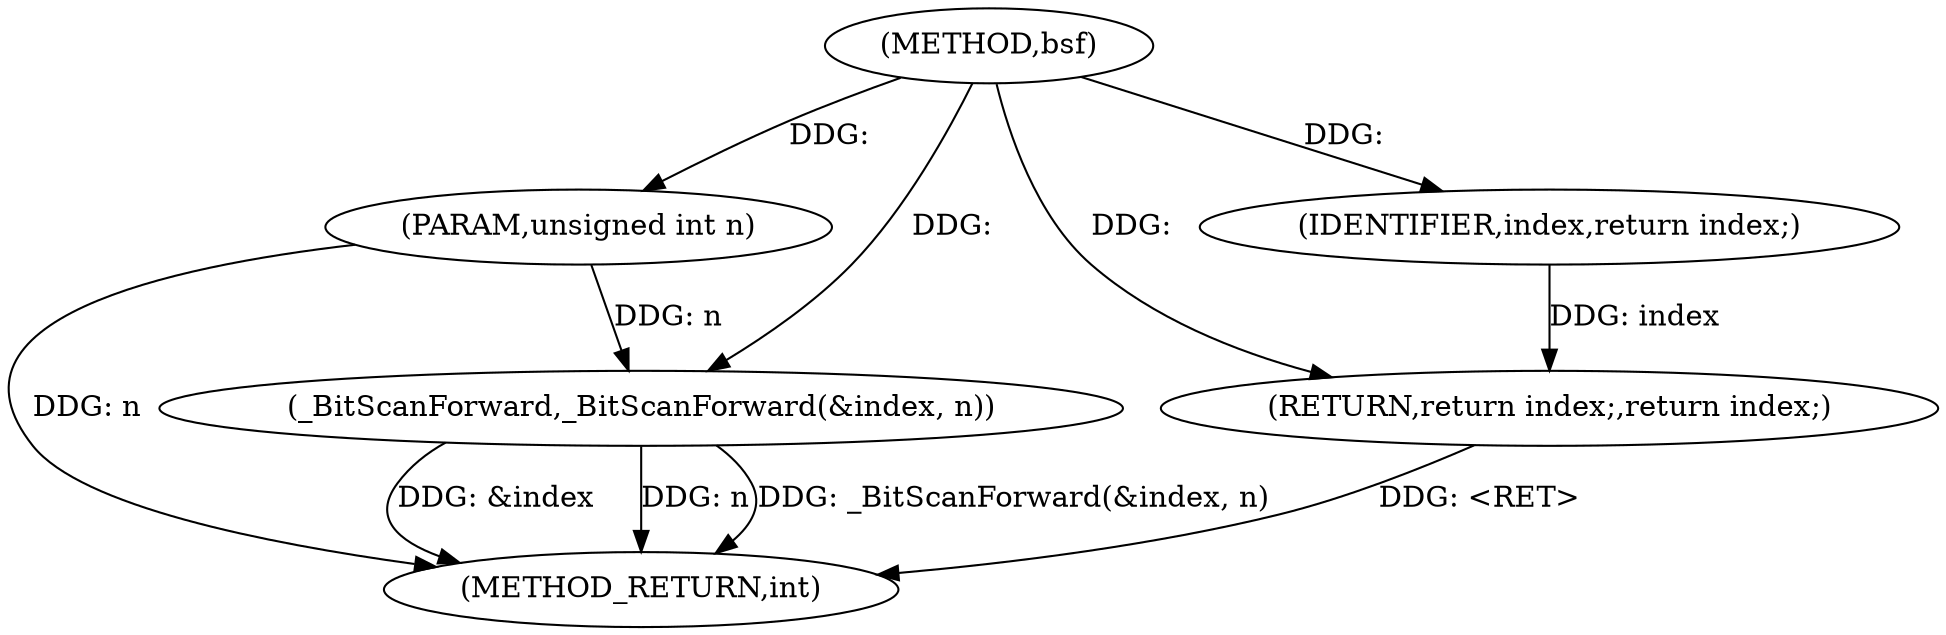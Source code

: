 digraph "bsf" {  
"1000140" [label = "(METHOD,bsf)" ]
"1000150" [label = "(METHOD_RETURN,int)" ]
"1000141" [label = "(PARAM,unsigned int n)" ]
"1000144" [label = "(_BitScanForward,_BitScanForward(&index, n))" ]
"1000148" [label = "(RETURN,return index;,return index;)" ]
"1000149" [label = "(IDENTIFIER,index,return index;)" ]
  "1000141" -> "1000150"  [ label = "DDG: n"] 
  "1000144" -> "1000150"  [ label = "DDG: &index"] 
  "1000144" -> "1000150"  [ label = "DDG: n"] 
  "1000144" -> "1000150"  [ label = "DDG: _BitScanForward(&index, n)"] 
  "1000148" -> "1000150"  [ label = "DDG: <RET>"] 
  "1000140" -> "1000141"  [ label = "DDG: "] 
  "1000149" -> "1000148"  [ label = "DDG: index"] 
  "1000140" -> "1000148"  [ label = "DDG: "] 
  "1000141" -> "1000144"  [ label = "DDG: n"] 
  "1000140" -> "1000144"  [ label = "DDG: "] 
  "1000140" -> "1000149"  [ label = "DDG: "] 
}
